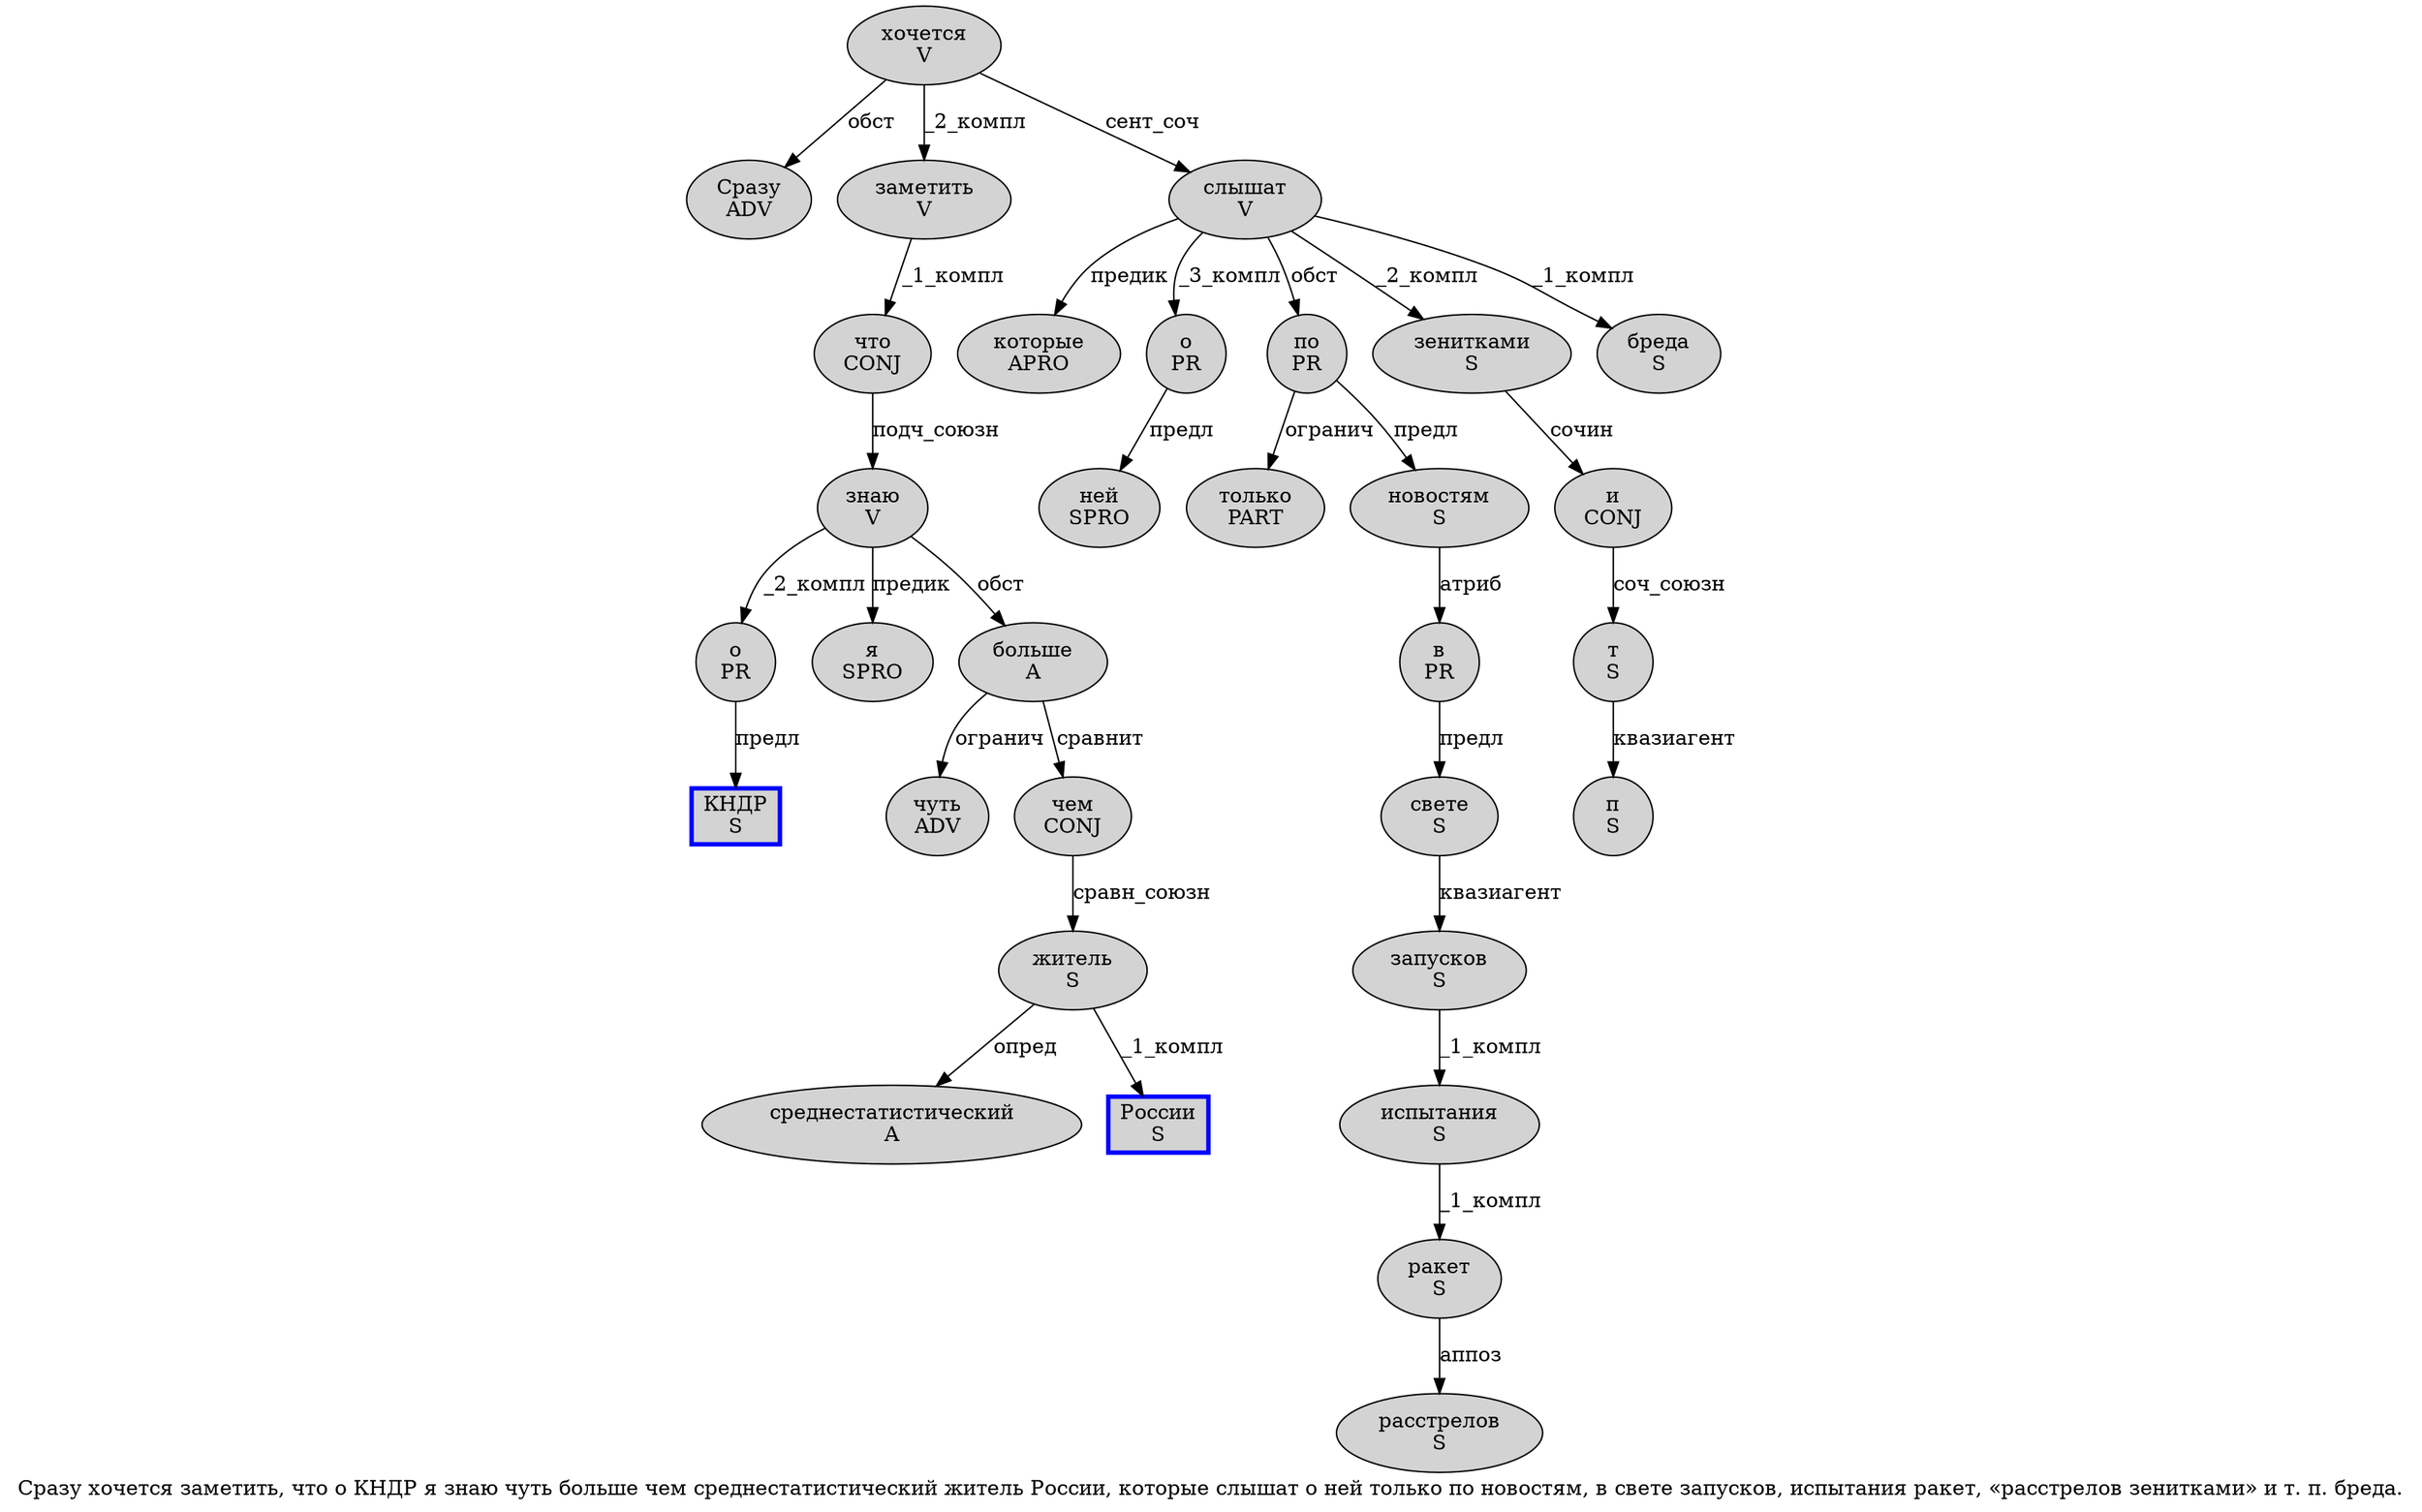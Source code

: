 digraph SENTENCE_2449 {
	graph [label="Сразу хочется заметить, что о КНДР я знаю чуть больше чем среднестатистический житель России, которые слышат о ней только по новостям, в свете запусков, испытания ракет, «расстрелов зенитками» и т. п. бреда."]
	node [style=filled]
		0 [label="Сразу
ADV" color="" fillcolor=lightgray penwidth=1 shape=ellipse]
		1 [label="хочется
V" color="" fillcolor=lightgray penwidth=1 shape=ellipse]
		2 [label="заметить
V" color="" fillcolor=lightgray penwidth=1 shape=ellipse]
		4 [label="что
CONJ" color="" fillcolor=lightgray penwidth=1 shape=ellipse]
		5 [label="о
PR" color="" fillcolor=lightgray penwidth=1 shape=ellipse]
		6 [label="КНДР
S" color=blue fillcolor=lightgray penwidth=3 shape=box]
		7 [label="я
SPRO" color="" fillcolor=lightgray penwidth=1 shape=ellipse]
		8 [label="знаю
V" color="" fillcolor=lightgray penwidth=1 shape=ellipse]
		9 [label="чуть
ADV" color="" fillcolor=lightgray penwidth=1 shape=ellipse]
		10 [label="больше
A" color="" fillcolor=lightgray penwidth=1 shape=ellipse]
		11 [label="чем
CONJ" color="" fillcolor=lightgray penwidth=1 shape=ellipse]
		12 [label="среднестатистический
A" color="" fillcolor=lightgray penwidth=1 shape=ellipse]
		13 [label="житель
S" color="" fillcolor=lightgray penwidth=1 shape=ellipse]
		14 [label="России
S" color=blue fillcolor=lightgray penwidth=3 shape=box]
		16 [label="которые
APRO" color="" fillcolor=lightgray penwidth=1 shape=ellipse]
		17 [label="слышат
V" color="" fillcolor=lightgray penwidth=1 shape=ellipse]
		18 [label="о
PR" color="" fillcolor=lightgray penwidth=1 shape=ellipse]
		19 [label="ней
SPRO" color="" fillcolor=lightgray penwidth=1 shape=ellipse]
		20 [label="только
PART" color="" fillcolor=lightgray penwidth=1 shape=ellipse]
		21 [label="по
PR" color="" fillcolor=lightgray penwidth=1 shape=ellipse]
		22 [label="новостям
S" color="" fillcolor=lightgray penwidth=1 shape=ellipse]
		24 [label="в
PR" color="" fillcolor=lightgray penwidth=1 shape=ellipse]
		25 [label="свете
S" color="" fillcolor=lightgray penwidth=1 shape=ellipse]
		26 [label="запусков
S" color="" fillcolor=lightgray penwidth=1 shape=ellipse]
		28 [label="испытания
S" color="" fillcolor=lightgray penwidth=1 shape=ellipse]
		29 [label="ракет
S" color="" fillcolor=lightgray penwidth=1 shape=ellipse]
		32 [label="расстрелов
S" color="" fillcolor=lightgray penwidth=1 shape=ellipse]
		33 [label="зенитками
S" color="" fillcolor=lightgray penwidth=1 shape=ellipse]
		35 [label="и
CONJ" color="" fillcolor=lightgray penwidth=1 shape=ellipse]
		36 [label="т
S" color="" fillcolor=lightgray penwidth=1 shape=ellipse]
		38 [label="п
S" color="" fillcolor=lightgray penwidth=1 shape=ellipse]
		40 [label="бреда
S" color="" fillcolor=lightgray penwidth=1 shape=ellipse]
			5 -> 6 [label="предл"]
			13 -> 12 [label="опред"]
			13 -> 14 [label="_1_компл"]
			35 -> 36 [label="соч_союзн"]
			25 -> 26 [label="квазиагент"]
			29 -> 32 [label="аппоз"]
			28 -> 29 [label="_1_компл"]
			1 -> 0 [label="обст"]
			1 -> 2 [label="_2_компл"]
			1 -> 17 [label="сент_соч"]
			26 -> 28 [label="_1_компл"]
			24 -> 25 [label="предл"]
			8 -> 5 [label="_2_компл"]
			8 -> 7 [label="предик"]
			8 -> 10 [label="обст"]
			21 -> 20 [label="огранич"]
			21 -> 22 [label="предл"]
			22 -> 24 [label="атриб"]
			17 -> 16 [label="предик"]
			17 -> 18 [label="_3_компл"]
			17 -> 21 [label="обст"]
			17 -> 33 [label="_2_компл"]
			17 -> 40 [label="_1_компл"]
			11 -> 13 [label="сравн_союзн"]
			33 -> 35 [label="сочин"]
			18 -> 19 [label="предл"]
			2 -> 4 [label="_1_компл"]
			36 -> 38 [label="квазиагент"]
			4 -> 8 [label="подч_союзн"]
			10 -> 9 [label="огранич"]
			10 -> 11 [label="сравнит"]
}